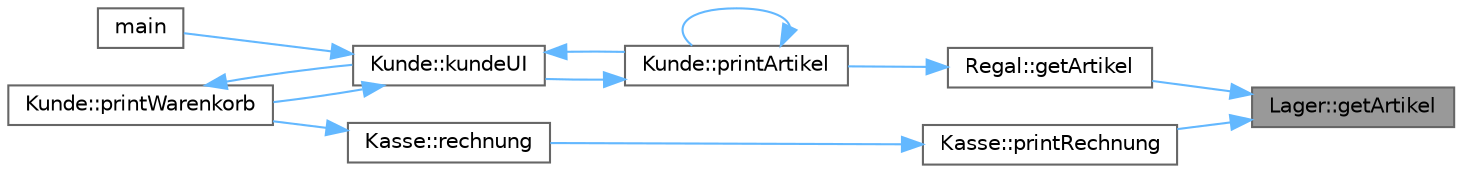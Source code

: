 digraph "Lager::getArtikel"
{
 // INTERACTIVE_SVG=YES
 // LATEX_PDF_SIZE
  bgcolor="transparent";
  edge [fontname=Helvetica,fontsize=10,labelfontname=Helvetica,labelfontsize=10];
  node [fontname=Helvetica,fontsize=10,shape=box,height=0.2,width=0.4];
  rankdir="RL";
  Node1 [id="Node000001",label="Lager::getArtikel",height=0.2,width=0.4,color="gray40", fillcolor="grey60", style="filled", fontcolor="black",tooltip="Gibt den Artikel mit der angegebenen Artikelnummer zurueck."];
  Node1 -> Node2 [id="edge1_Node000001_Node000002",dir="back",color="steelblue1",style="solid",tooltip=" "];
  Node2 [id="Node000002",label="Regal::getArtikel",height=0.2,width=0.4,color="grey40", fillcolor="white", style="filled",URL="$classRegal.html#a29859f6a7ed3007591d00c7aca869241",tooltip="Gibt einen Artikel im Regal anhand der Artikelnummer zurueck."];
  Node2 -> Node3 [id="edge2_Node000002_Node000003",dir="back",color="steelblue1",style="solid",tooltip=" "];
  Node3 [id="Node000003",label="Kunde::printArtikel",height=0.2,width=0.4,color="grey40", fillcolor="white", style="filled",URL="$classKunde.html#af669f9ec888bef86ca32dbc4afc126b8",tooltip="Gibt die Artikel in einem bestimmten Regal aus."];
  Node3 -> Node4 [id="edge3_Node000003_Node000004",dir="back",color="steelblue1",style="solid",tooltip=" "];
  Node4 [id="Node000004",label="Kunde::kundeUI",height=0.2,width=0.4,color="grey40", fillcolor="white", style="filled",URL="$classKunde.html#a710e5b57f7b8e2badbe14b9b9725b69b",tooltip="Oeffnet die Benutzeroberflaeche des Kunden fuer Einkaufsaktionen."];
  Node4 -> Node5 [id="edge4_Node000004_Node000005",dir="back",color="steelblue1",style="solid",tooltip=" "];
  Node5 [id="Node000005",label="main",height=0.2,width=0.4,color="grey40", fillcolor="white", style="filled",URL="$main_8cc.html#a0ddf1224851353fc92bfbff6f499fa97",tooltip="Hauptfunktion des Programms."];
  Node4 -> Node3 [id="edge5_Node000004_Node000003",dir="back",color="steelblue1",style="solid",tooltip=" "];
  Node4 -> Node6 [id="edge6_Node000004_Node000006",dir="back",color="steelblue1",style="solid",tooltip=" "];
  Node6 [id="Node000006",label="Kunde::printWarenkorb",height=0.2,width=0.4,color="grey40", fillcolor="white", style="filled",URL="$classKunde.html#a5d63fab8fc73949a7c6d63d58e893045",tooltip="Gibt den aktuellen Warenkorb des Kunden aus."];
  Node6 -> Node4 [id="edge7_Node000006_Node000004",dir="back",color="steelblue1",style="solid",tooltip=" "];
  Node3 -> Node3 [id="edge8_Node000003_Node000003",dir="back",color="steelblue1",style="solid",tooltip=" "];
  Node1 -> Node7 [id="edge9_Node000001_Node000007",dir="back",color="steelblue1",style="solid",tooltip=" "];
  Node7 [id="Node000007",label="Kasse::printRechnung",height=0.2,width=0.4,color="grey40", fillcolor="white", style="filled",URL="$classKasse.html#a9565c4cd6888a27c5989c6bbdcc8c8f6",tooltip="Gibt die Rechnungsdetails auf den angegebenen Ausgabestrom aus."];
  Node7 -> Node8 [id="edge10_Node000007_Node000008",dir="back",color="steelblue1",style="solid",tooltip=" "];
  Node8 [id="Node000008",label="Kasse::rechnung",height=0.2,width=0.4,color="grey40", fillcolor="white", style="filled",URL="$classKasse.html#a793de9256fe48da6cf4a767398062b9c",tooltip="Erstellt die Rechnung fuer die Einkaeufe und gibt sie auf den angegebenen Ausgabestrom aus."];
  Node8 -> Node6 [id="edge11_Node000008_Node000006",dir="back",color="steelblue1",style="solid",tooltip=" "];
}
